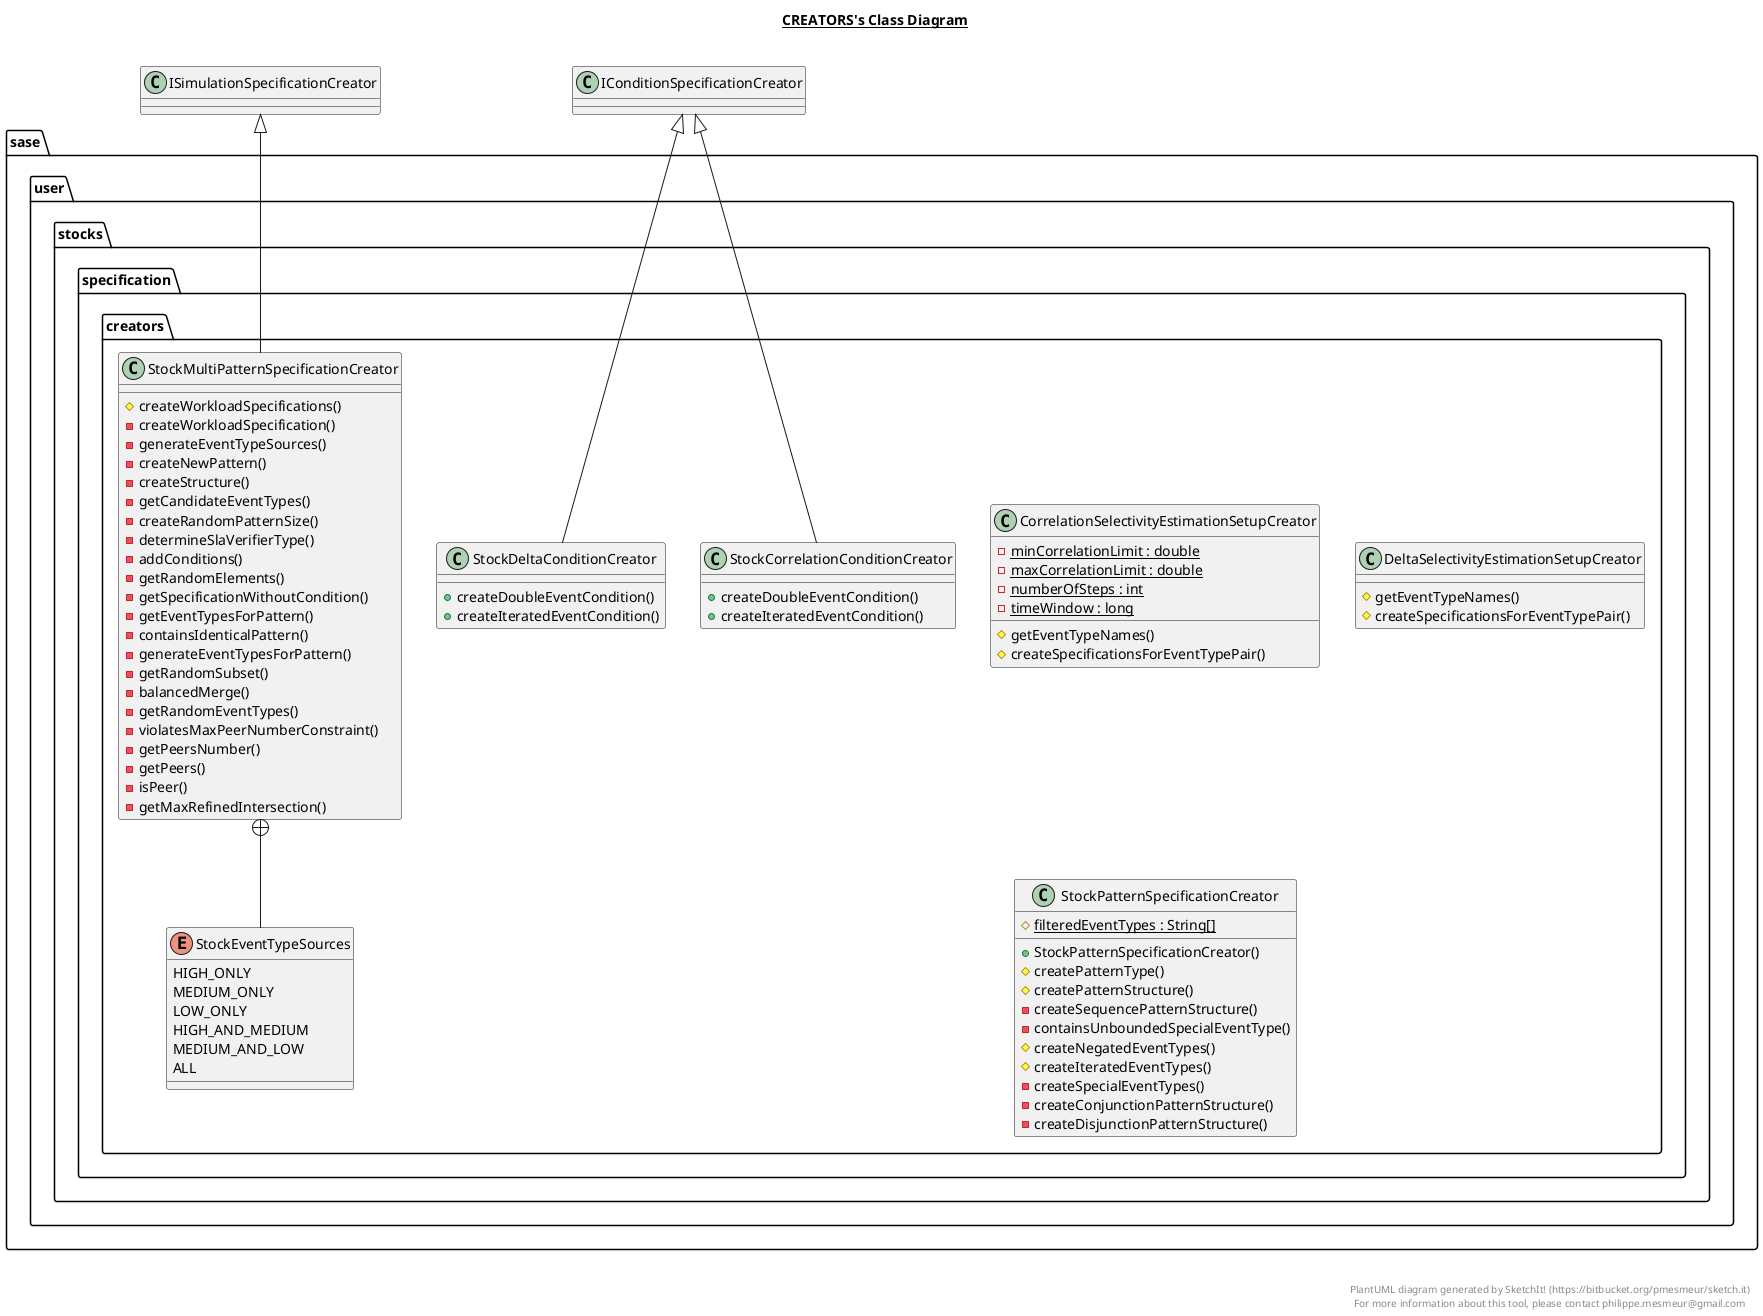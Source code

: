 @startuml

title __CREATORS's Class Diagram__\n

  package sase.user.stocks {
    package sase.user.stocks.specification {
      package sase.user.stocks.specification.creators {
        class CorrelationSelectivityEstimationSetupCreator {
            {static} - minCorrelationLimit : double
            {static} - maxCorrelationLimit : double
            {static} - numberOfSteps : int
            {static} - timeWindow : long
            # getEventTypeNames()
            # createSpecificationsForEventTypePair()
        }
      }
    }
  }
  

  package sase.user.stocks {
    package sase.user.stocks.specification {
      package sase.user.stocks.specification.creators {
        class DeltaSelectivityEstimationSetupCreator {
            # getEventTypeNames()
            # createSpecificationsForEventTypePair()
        }
      }
    }
  }
  

  package sase.user.stocks {
    package sase.user.stocks.specification {
      package sase.user.stocks.specification.creators {
        class StockCorrelationConditionCreator {
            + createDoubleEventCondition()
            + createIteratedEventCondition()
        }
      }
    }
  }
  

  package sase.user.stocks {
    package sase.user.stocks.specification {
      package sase.user.stocks.specification.creators {
        class StockDeltaConditionCreator {
            + createDoubleEventCondition()
            + createIteratedEventCondition()
        }
      }
    }
  }
  

  package sase.user.stocks {
    package sase.user.stocks.specification {
      package sase.user.stocks.specification.creators {
        class StockMultiPatternSpecificationCreator {
            # createWorkloadSpecifications()
            - createWorkloadSpecification()
            - generateEventTypeSources()
            - createNewPattern()
            - createStructure()
            - getCandidateEventTypes()
            - createRandomPatternSize()
            - determineSlaVerifierType()
            - addConditions()
            - getRandomElements()
            - getSpecificationWithoutCondition()
            - getEventTypesForPattern()
            - containsIdenticalPattern()
            - generateEventTypesForPattern()
            - getRandomSubset()
            - balancedMerge()
            - getRandomEventTypes()
            - violatesMaxPeerNumberConstraint()
            - getPeersNumber()
            - getPeers()
            - isPeer()
            - getMaxRefinedIntersection()
        }
      }
    }
  }
  

  package sase.user.stocks {
    package sase.user.stocks.specification {
      package sase.user.stocks.specification.creators {
        enum StockEventTypeSources {
          HIGH_ONLY
          MEDIUM_ONLY
          LOW_ONLY
          HIGH_AND_MEDIUM
          MEDIUM_AND_LOW
          ALL
        }
      }
    }
  }
  

  package sase.user.stocks {
    package sase.user.stocks.specification {
      package sase.user.stocks.specification.creators {
        class StockPatternSpecificationCreator {
            {static} # filteredEventTypes : String[]
            + StockPatternSpecificationCreator()
            # createPatternType()
            # createPatternStructure()
            - createSequencePatternStructure()
            - containsUnboundedSpecialEventType()
            # createNegatedEventTypes()
            # createIteratedEventTypes()
            - createSpecialEventTypes()
            - createConjunctionPatternStructure()
            - createDisjunctionPatternStructure()
        }
      }
    }
  }
  

  StockCorrelationConditionCreator -up-|> IConditionSpecificationCreator
  StockDeltaConditionCreator -up-|> IConditionSpecificationCreator
  StockMultiPatternSpecificationCreator -up-|> ISimulationSpecificationCreator
  StockMultiPatternSpecificationCreator +-down- StockEventTypeSources


right footer


PlantUML diagram generated by SketchIt! (https://bitbucket.org/pmesmeur/sketch.it)
For more information about this tool, please contact philippe.mesmeur@gmail.com
endfooter

@enduml

